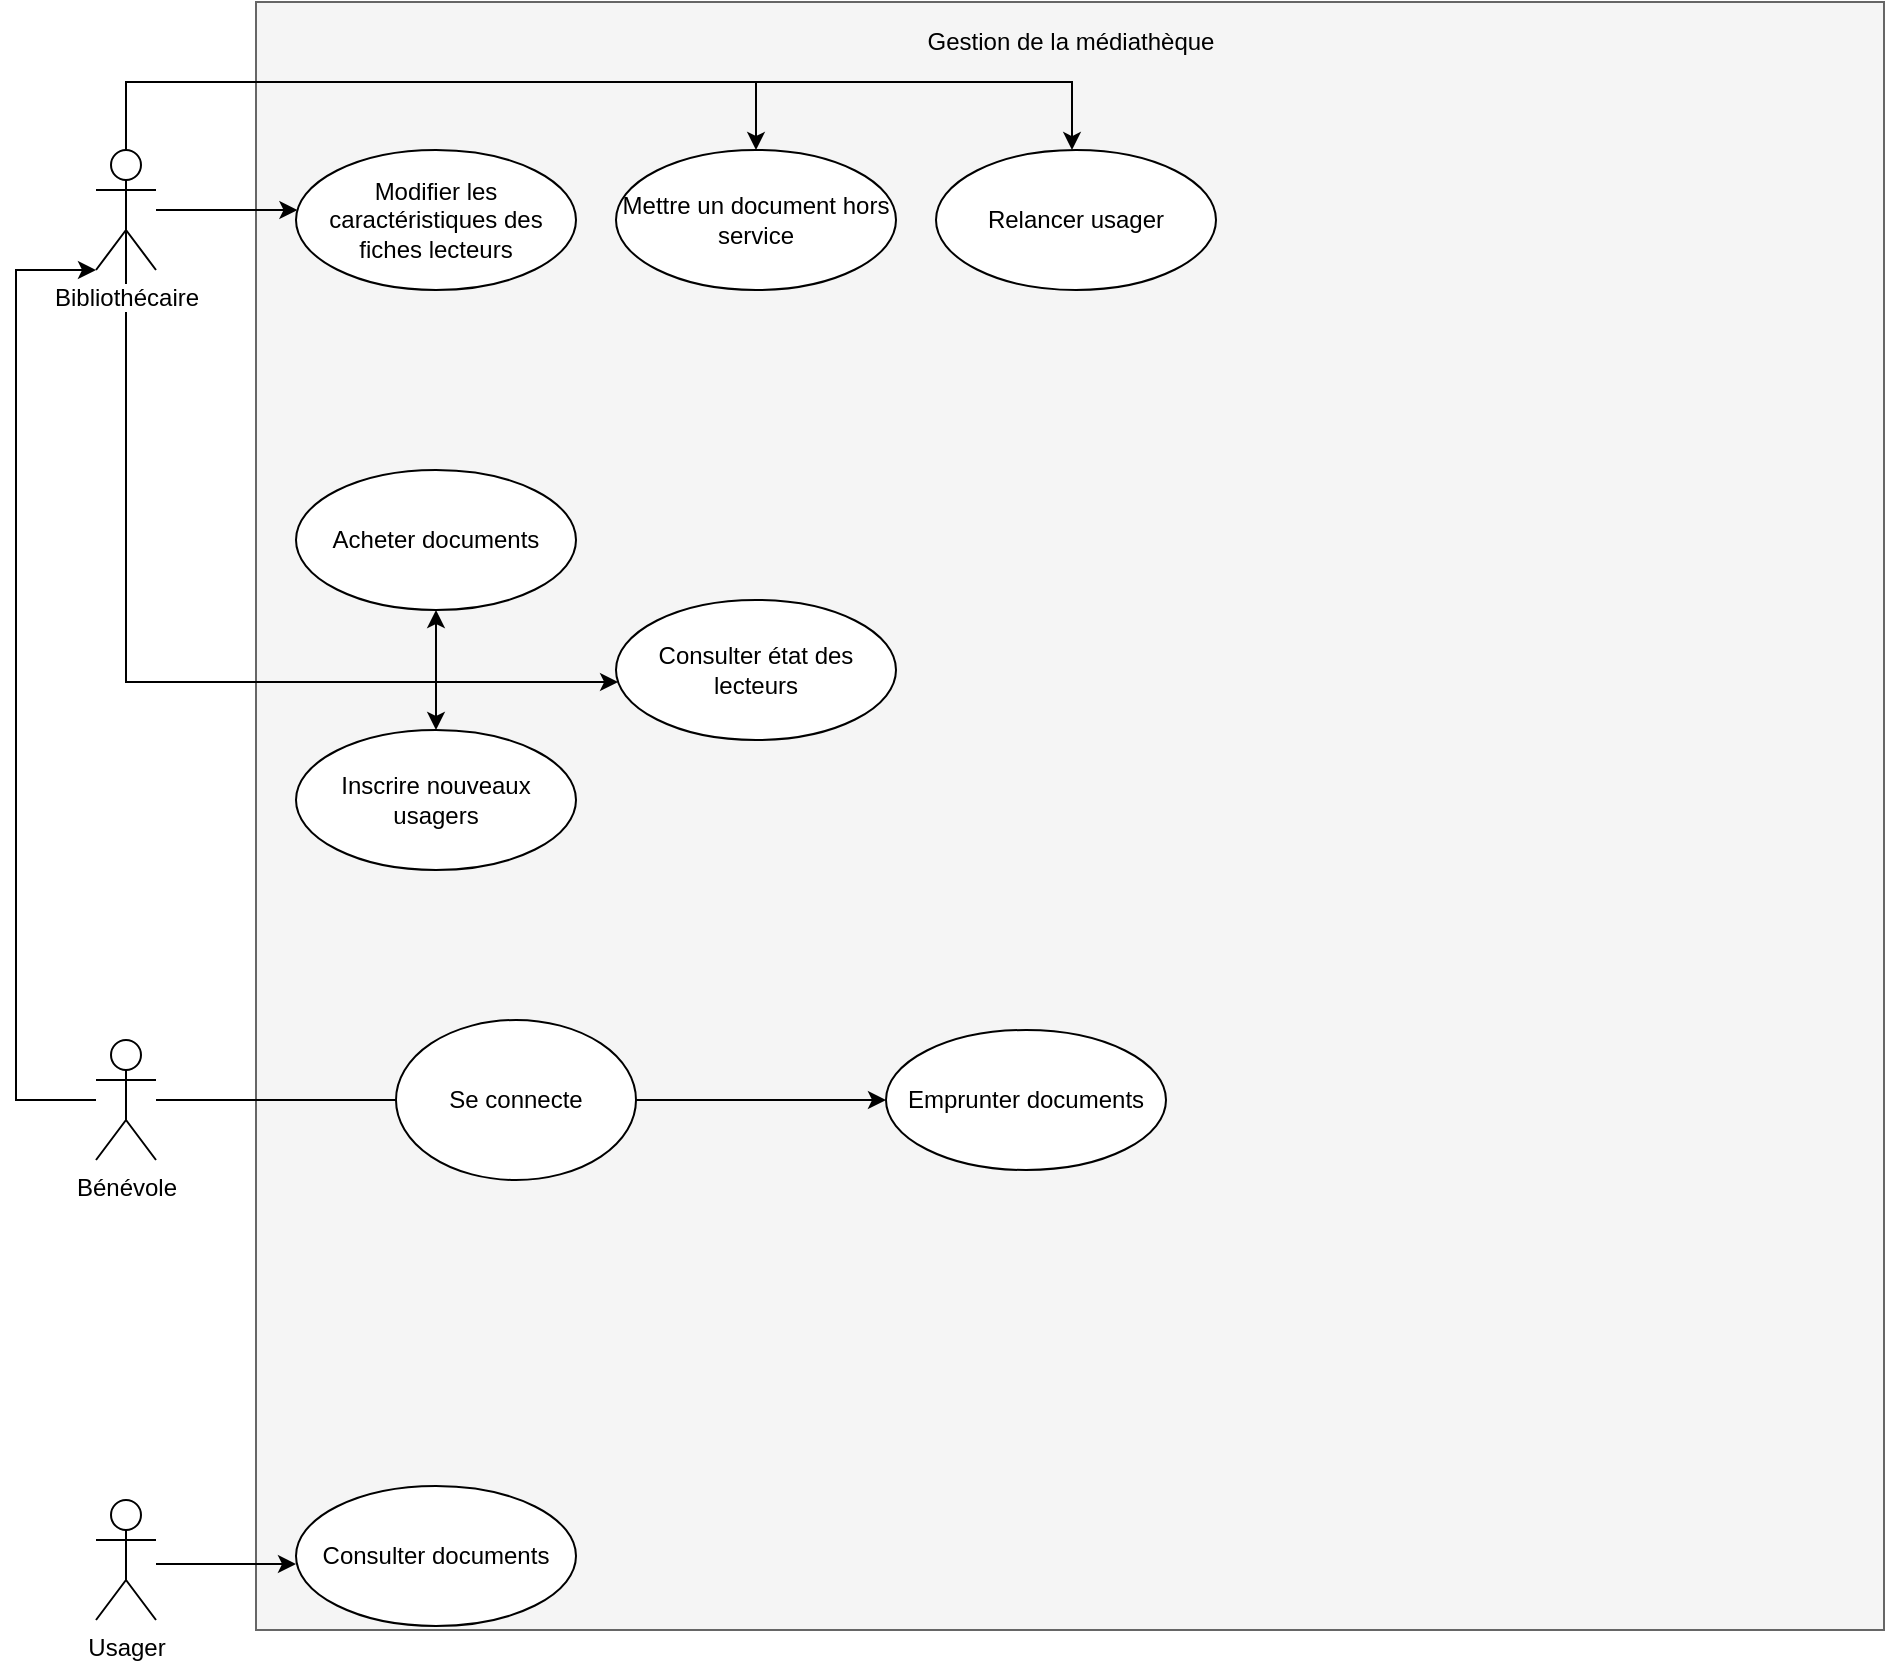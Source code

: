 <mxfile version="14.4.2" type="device"><diagram id="_RpzGtbHUjMeujpU7CmQ" name="Page-1"><mxGraphModel dx="1117" dy="576" grid="1" gridSize="10" guides="1" tooltips="1" connect="1" arrows="1" fold="1" page="1" pageScale="1" pageWidth="1169" pageHeight="1654" math="0" shadow="0"><root><mxCell id="0"/><mxCell id="1" parent="0"/><mxCell id="-uyey6mMgC3_vmW2ZkPv-1" value="" style="whiteSpace=wrap;html=1;aspect=fixed;fillColor=#f5f5f5;strokeColor=#666666;fontColor=#333333;" parent="1" vertex="1"><mxGeometry x="200" y="30" width="814" height="814" as="geometry"/></mxCell><mxCell id="-uyey6mMgC3_vmW2ZkPv-2" value="" style="edgeStyle=orthogonalEdgeStyle;rounded=0;orthogonalLoop=1;jettySize=auto;html=1;" parent="1" source="-uyey6mMgC3_vmW2ZkPv-4" target="-uyey6mMgC3_vmW2ZkPv-19" edge="1"><mxGeometry relative="1" as="geometry"><Array as="points"><mxPoint x="200" y="134"/><mxPoint x="200" y="134"/></Array></mxGeometry></mxCell><mxCell id="-uyey6mMgC3_vmW2ZkPv-3" value="" style="edgeStyle=orthogonalEdgeStyle;rounded=0;orthogonalLoop=1;jettySize=auto;html=1;exitX=0.75;exitY=0.1;exitDx=0;exitDy=0;exitPerimeter=0;" parent="1" source="-uyey6mMgC3_vmW2ZkPv-4" target="-uyey6mMgC3_vmW2ZkPv-20" edge="1"><mxGeometry relative="1" as="geometry"><mxPoint x="40" y="134" as="targetPoint"/><Array as="points"><mxPoint x="135" y="110"/><mxPoint x="135" y="70"/><mxPoint x="450" y="70"/></Array></mxGeometry></mxCell><mxCell id="77lI2C_o0IvsinfYvzCs-1" style="edgeStyle=orthogonalEdgeStyle;rounded=0;orthogonalLoop=1;jettySize=auto;html=1;exitX=0.5;exitY=0.5;exitDx=0;exitDy=0;exitPerimeter=0;" edge="1" parent="1" source="-uyey6mMgC3_vmW2ZkPv-4" target="-uyey6mMgC3_vmW2ZkPv-21"><mxGeometry relative="1" as="geometry"><mxPoint x="134.429" y="370" as="targetPoint"/><Array as="points"><mxPoint x="135" y="370"/></Array></mxGeometry></mxCell><mxCell id="77lI2C_o0IvsinfYvzCs-2" style="edgeStyle=orthogonalEdgeStyle;rounded=0;orthogonalLoop=1;jettySize=auto;html=1;exitX=0.5;exitY=0.5;exitDx=0;exitDy=0;exitPerimeter=0;entryX=0.5;entryY=1;entryDx=0;entryDy=0;" edge="1" parent="1" source="-uyey6mMgC3_vmW2ZkPv-4" target="-uyey6mMgC3_vmW2ZkPv-17"><mxGeometry relative="1" as="geometry"><Array as="points"><mxPoint x="135" y="370"/><mxPoint x="290" y="370"/></Array></mxGeometry></mxCell><mxCell id="77lI2C_o0IvsinfYvzCs-3" style="edgeStyle=orthogonalEdgeStyle;rounded=0;orthogonalLoop=1;jettySize=auto;html=1;exitX=0.5;exitY=0.5;exitDx=0;exitDy=0;exitPerimeter=0;entryX=0.5;entryY=0;entryDx=0;entryDy=0;" edge="1" parent="1" source="-uyey6mMgC3_vmW2ZkPv-4" target="-uyey6mMgC3_vmW2ZkPv-18"><mxGeometry relative="1" as="geometry"><Array as="points"><mxPoint x="135" y="370"/><mxPoint x="290" y="370"/></Array></mxGeometry></mxCell><mxCell id="-uyey6mMgC3_vmW2ZkPv-4" value="Bibliothécaire" style="shape=umlActor;verticalLabelPosition=bottom;labelBackgroundColor=#ffffff;verticalAlign=top;html=1;outlineConnect=0;" parent="1" vertex="1"><mxGeometry x="120" y="104" width="30" height="60" as="geometry"/></mxCell><mxCell id="-uyey6mMgC3_vmW2ZkPv-5" value="" style="edgeStyle=orthogonalEdgeStyle;rounded=0;orthogonalLoop=1;jettySize=auto;html=1;" parent="1" source="-uyey6mMgC3_vmW2ZkPv-6" target="-uyey6mMgC3_vmW2ZkPv-12" edge="1"><mxGeometry relative="1" as="geometry"><Array as="points"><mxPoint x="200" y="579"/><mxPoint x="200" y="579"/></Array></mxGeometry></mxCell><mxCell id="77lI2C_o0IvsinfYvzCs-6" value="" style="edgeStyle=orthogonalEdgeStyle;rounded=0;orthogonalLoop=1;jettySize=auto;html=1;entryX=0;entryY=1;entryDx=0;entryDy=0;entryPerimeter=0;" edge="1" parent="1" source="-uyey6mMgC3_vmW2ZkPv-6" target="-uyey6mMgC3_vmW2ZkPv-4"><mxGeometry relative="1" as="geometry"><mxPoint x="135" y="370" as="targetPoint"/><Array as="points"><mxPoint x="80" y="579"/><mxPoint x="80" y="164"/></Array></mxGeometry></mxCell><mxCell id="-uyey6mMgC3_vmW2ZkPv-6" value="Bénévole" style="shape=umlActor;verticalLabelPosition=bottom;labelBackgroundColor=#ffffff;verticalAlign=top;html=1;outlineConnect=0;" parent="1" vertex="1"><mxGeometry x="120" y="549" width="30" height="60" as="geometry"/></mxCell><mxCell id="-uyey6mMgC3_vmW2ZkPv-7" value="" style="edgeStyle=orthogonalEdgeStyle;rounded=0;orthogonalLoop=1;jettySize=auto;html=1;" parent="1" edge="1"><mxGeometry relative="1" as="geometry"><mxPoint x="150" y="811" as="sourcePoint"/><mxPoint x="220" y="811" as="targetPoint"/><Array as="points"><mxPoint x="190" y="811"/><mxPoint x="190" y="811"/></Array></mxGeometry></mxCell><mxCell id="-uyey6mMgC3_vmW2ZkPv-8" value="Usager" style="shape=umlActor;verticalLabelPosition=bottom;labelBackgroundColor=#ffffff;verticalAlign=top;html=1;outlineConnect=0;" parent="1" vertex="1"><mxGeometry x="120" y="779" width="30" height="60" as="geometry"/></mxCell><mxCell id="-uyey6mMgC3_vmW2ZkPv-11" value="Consulter documents" style="ellipse;whiteSpace=wrap;html=1;" parent="1" vertex="1"><mxGeometry x="220" y="772" width="140" height="70" as="geometry"/></mxCell><mxCell id="-uyey6mMgC3_vmW2ZkPv-12" value="Emprunter documents" style="ellipse;whiteSpace=wrap;html=1;" parent="1" vertex="1"><mxGeometry x="515" y="544" width="140" height="70" as="geometry"/></mxCell><mxCell id="-uyey6mMgC3_vmW2ZkPv-17" value="Acheter documents" style="ellipse;whiteSpace=wrap;html=1;" parent="1" vertex="1"><mxGeometry x="220" y="264" width="140" height="70" as="geometry"/></mxCell><mxCell id="-uyey6mMgC3_vmW2ZkPv-18" value="Inscrire nouveaux usagers" style="ellipse;whiteSpace=wrap;html=1;" parent="1" vertex="1"><mxGeometry x="220" y="394" width="140" height="70" as="geometry"/></mxCell><mxCell id="-uyey6mMgC3_vmW2ZkPv-19" value="Modifier les caractéristiques des fiches lecteurs" style="ellipse;whiteSpace=wrap;html=1;" parent="1" vertex="1"><mxGeometry x="220" y="104" width="140" height="70" as="geometry"/></mxCell><mxCell id="-uyey6mMgC3_vmW2ZkPv-20" value="Mettre un document hors service" style="ellipse;whiteSpace=wrap;html=1;" parent="1" vertex="1"><mxGeometry x="380" y="104" width="140" height="70" as="geometry"/></mxCell><mxCell id="-uyey6mMgC3_vmW2ZkPv-21" value="Consulter état des lecteurs" style="ellipse;whiteSpace=wrap;html=1;" parent="1" vertex="1"><mxGeometry x="380" y="329" width="140" height="70" as="geometry"/></mxCell><mxCell id="-uyey6mMgC3_vmW2ZkPv-23" value="Relancer usager" style="ellipse;whiteSpace=wrap;html=1;" parent="1" vertex="1"><mxGeometry x="540" y="104" width="140" height="70" as="geometry"/></mxCell><mxCell id="-uyey6mMgC3_vmW2ZkPv-24" value="" style="edgeStyle=orthogonalEdgeStyle;rounded=0;orthogonalLoop=1;jettySize=auto;html=1;exitX=0.5;exitY=0;exitDx=0;exitDy=0;exitPerimeter=0;" parent="1" source="-uyey6mMgC3_vmW2ZkPv-4" target="-uyey6mMgC3_vmW2ZkPv-23" edge="1"><mxGeometry relative="1" as="geometry"><mxPoint x="300.5" y="70" as="sourcePoint"/><mxPoint x="607.5" y="64" as="targetPoint"/><Array as="points"><mxPoint x="135" y="70"/><mxPoint x="608" y="70"/></Array></mxGeometry></mxCell><mxCell id="77lI2C_o0IvsinfYvzCs-7" value="Se connecte" style="ellipse;whiteSpace=wrap;html=1;" vertex="1" parent="1"><mxGeometry x="270" y="539" width="120" height="80" as="geometry"/></mxCell><mxCell id="77lI2C_o0IvsinfYvzCs-8" value="Gestion de la médiathèque" style="text;html=1;strokeColor=none;fillColor=none;align=center;verticalAlign=middle;whiteSpace=wrap;rounded=0;" vertex="1" parent="1"><mxGeometry x="504.5" y="40" width="205" height="20" as="geometry"/></mxCell></root></mxGraphModel></diagram></mxfile>